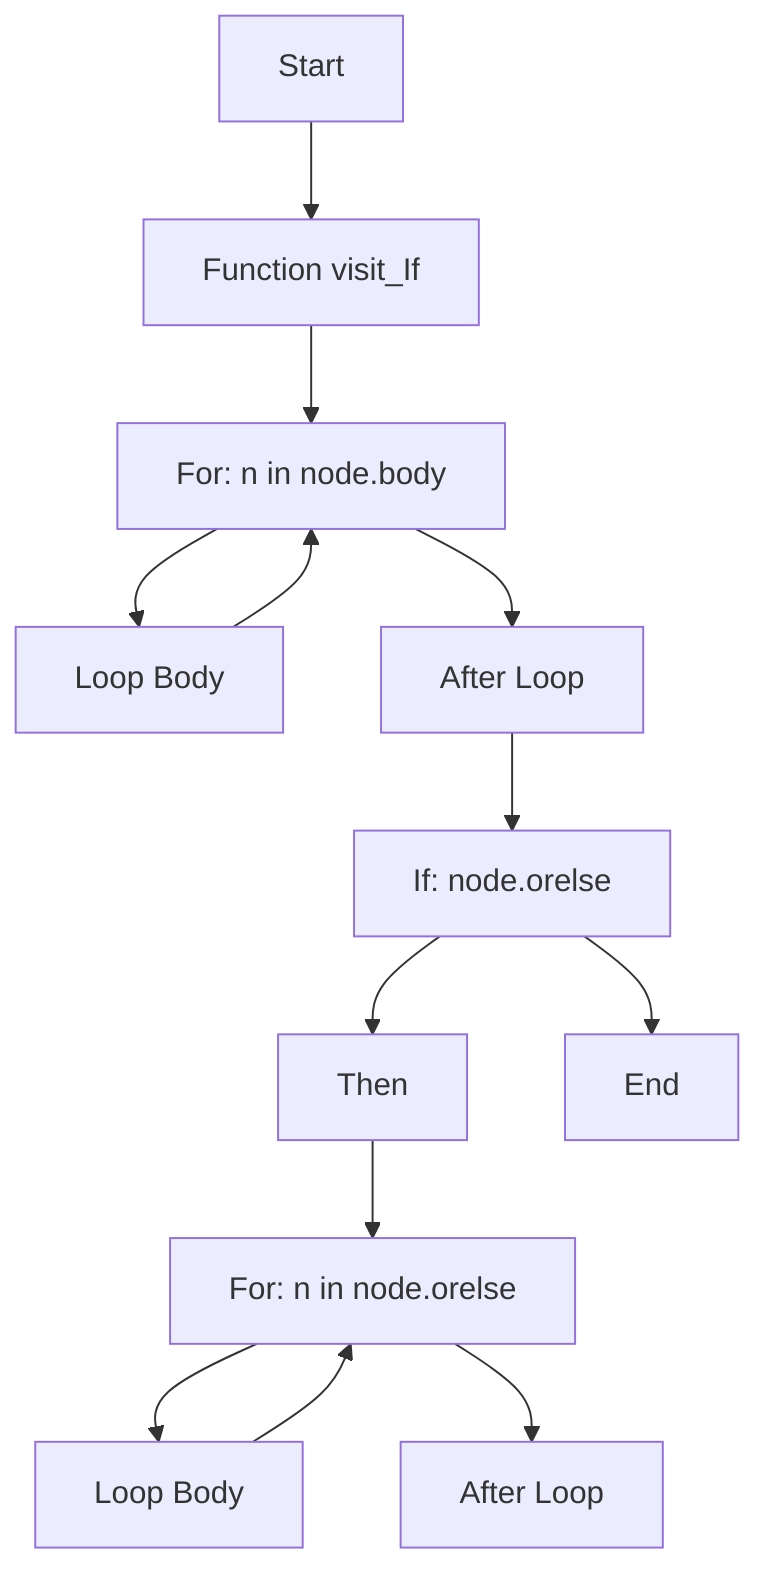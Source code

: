 flowchart TD
Start["Start"]
node1["Function visit_If"]
Start --> node1
node2["For: n in node.body"]
node1 --> node2
node3["Loop Body"]
node2 --> node3
node4["After Loop"]
node3 --> node2
node2 --> node4
node5["If: node.orelse"]
node4 --> node5
node6["Then"]
node5 --> node6
node7["For: n in node.orelse"]
node6 --> node7
node8["Loop Body"]
node7 --> node8
node9["After Loop"]
node8 --> node7
node7 --> node9
End["End"]
node5 --> End